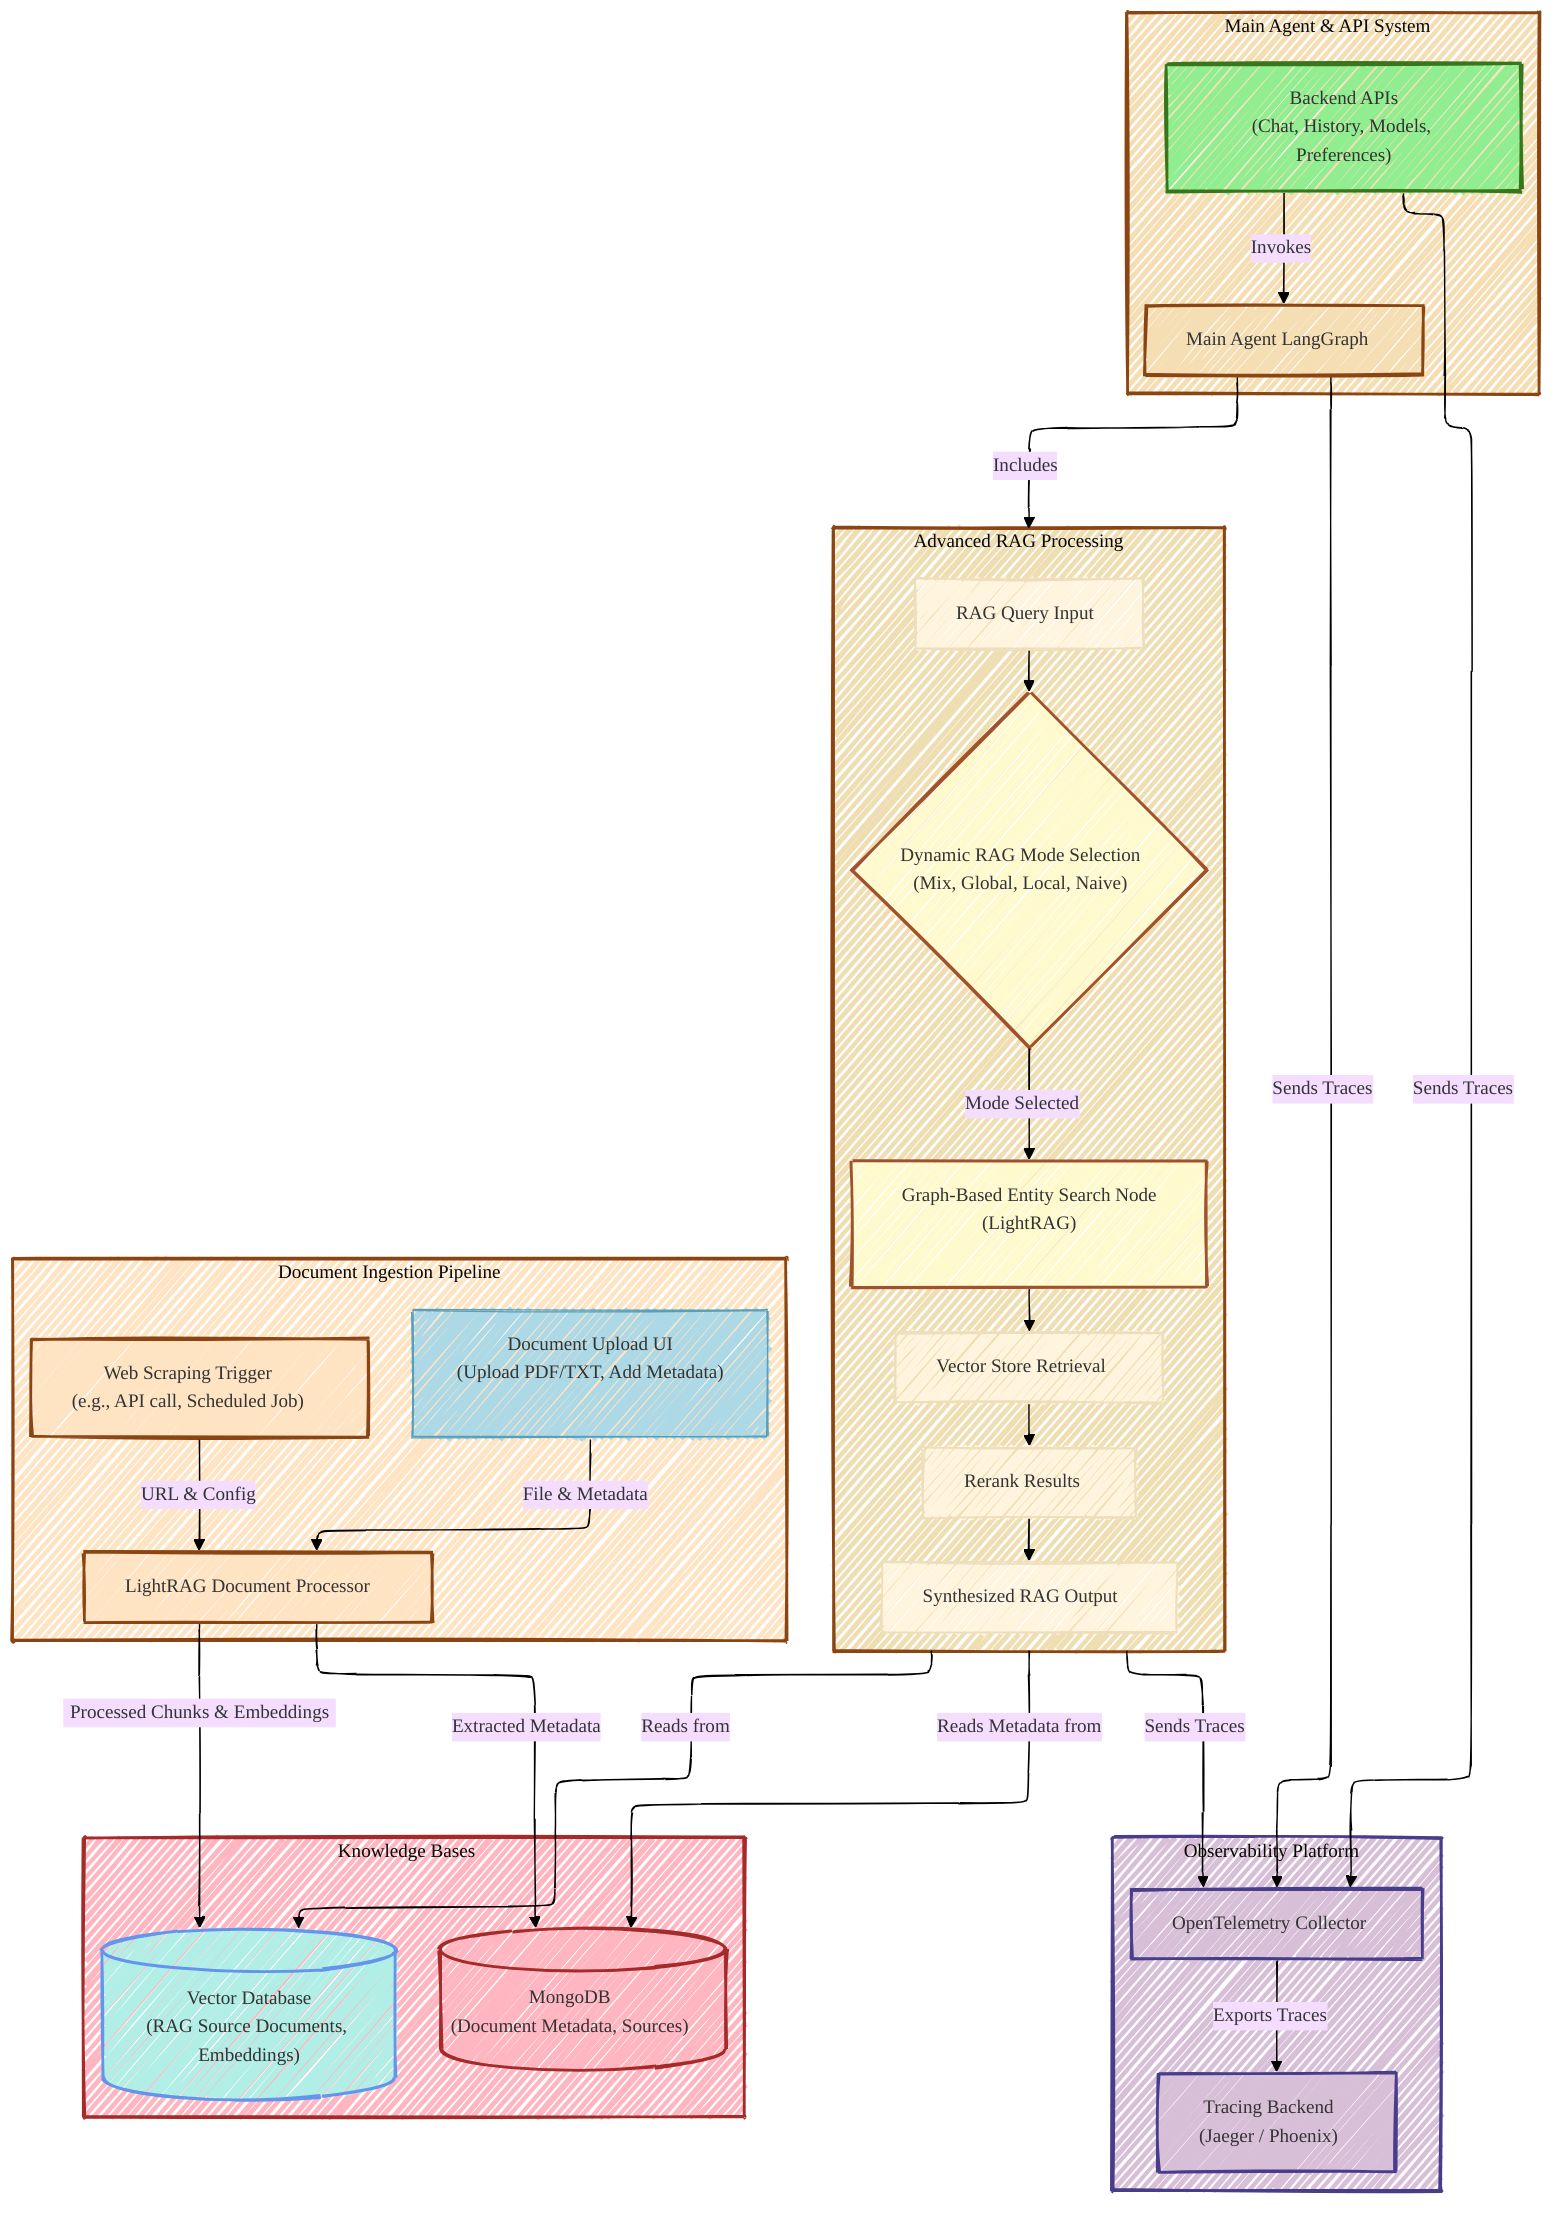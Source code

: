 ---
config:
  layout: elk
  look: handDrawn
  theme: base
  themeVariables:
    fontFamily: ''
    fontSize: 14px
    lineColor: '#000000'
---
flowchart TD
    %% Define styles for nodes
    classDef mainGraph fill:#F5DEB3,stroke:#8B4513,stroke-width:2px;
    classDef advancedRAGNode fill:#FFFACD,stroke:#A0522D,stroke-width:2px 
    classDef observabilityComp fill:#D8BFD8,stroke:#483D8B,stroke-width:2px;
    classDef ingestionComp fill:#FFE4C4,stroke:#8B4513,stroke-width:2px;
    classDef ingestionUI fill:#ADD8E6,stroke:#5A9FB8,stroke-width:1px;
    classDef dbStore fill:#FFB6C1,stroke:#A52A2A,stroke-width:2px;
    classDef vectorStore fill:#B0EEE6,stroke:#6495ED,stroke-width:2px;
    classDef apiEndpoint fill:#C1E1C1,stroke:#38761D,stroke-width:1px;
    classDef backendApiLayer fill:#90EE90,stroke:#38761D,stroke-width:2px;

    %% Observability Platform
    subgraph Observability["Observability Platform"]
        OtelCollector["OpenTelemetry Collector"]
        TracingBackend["Tracing Backend<br/>(Jaeger / Phoenix)"]
        OtelCollector -- Exports Traces --> TracingBackend
    end
    
    %% Main System
    subgraph MainSystem["Main Agent & API System"]
        BackendAPIs["Backend APIs<br/>(Chat, History, Models, Preferences)"]
        MainAgentLangGraph["Main Agent LangGraph"]
    end
    
    %% Advanced RAG Subgraph
    subgraph AdvancedRAG["Advanced RAG Processing"]
        RAG_QueryInput[RAG Query Input]
        DynamicModeSelection{"Dynamic RAG Mode Selection<br/>(Mix, Global, Local, Naive)"}
        GraphEntitySearch["Graph-Based Entity Search Node<br/>(LightRAG)"]
        VectorRetrieval["Vector Store Retrieval"]
        RerankNode["Rerank Results"]
        RAG_Output["Synthesized RAG Output"]
        
        RAG_QueryInput --> DynamicModeSelection
        DynamicModeSelection -- Mode Selected --> GraphEntitySearch
        GraphEntitySearch --> VectorRetrieval
        VectorRetrieval --> RerankNode
        RerankNode --> RAG_Output
    end
    
    %% Document Ingestion Pipeline
    subgraph Ingestion["Document Ingestion Pipeline"]
        IngestionUI["Document Upload UI<br/>(Upload PDF/TXT, Add Metadata)"]
        WebScrapingTrigger["Web Scraping Trigger<br/>(e.g., API call, Scheduled Job)"]
        LightRAG_DocProcessor["LightRAG Document Processor"]
        
        IngestionUI -- File & Metadata --> LightRAG_DocProcessor
        WebScrapingTrigger -- URL & Config --> LightRAG_DocProcessor
    end
    
    %% Knowledge Bases
    subgraph Knowledge["Knowledge Bases"]
        VectorDB_KnowledgeBase[("Vector Database<br/>(RAG Source Documents, Embeddings)")]
        MongoDB_Metadata[("MongoDB<br/>(Document Metadata, Sources)")]
    end
    
    %% Connections between components
    MainAgentLangGraph -- Includes --> AdvancedRAG
    BackendAPIs -- Invokes --> MainAgentLangGraph
    
    %% Tracing connections
    BackendAPIs -- Sends Traces --> OtelCollector
    MainAgentLangGraph -- Sends Traces --> OtelCollector
    AdvancedRAG -- Sends Traces --> OtelCollector
    
    %% Ingestion connections
    LightRAG_DocProcessor -- Processed Chunks & Embeddings --> VectorDB_KnowledgeBase
    LightRAG_DocProcessor -- Extracted Metadata --> MongoDB_Metadata
    
    %% Advanced RAG connections
    AdvancedRAG -- Reads from --> VectorDB_KnowledgeBase
    AdvancedRAG -- Reads Metadata from --> MongoDB_Metadata
    
    %% Apply styles to subgraphs
    style Observability fill:#D8BFD8,stroke:#483D8B,stroke-width:2px
    style MainSystem fill:#F5DEB3,stroke:#8B4513,stroke-width:2px
    style AdvancedRAG fill:#F0DEB3,stroke:#8B4513,stroke-width:2px
    style Ingestion fill:#FFE4C4,stroke:#8B4513,stroke-width:2px
    style Knowledge fill:#FFB6C1,stroke:#A52A2A,stroke-width:2px
    
    %% Apply styles to nodes
    class OtelCollector,TracingBackend observabilityComp
    class BackendAPIs backendApiLayer
    class MainAgentLangGraph mainGraph
    class DynamicModeSelection,GraphEntitySearch advancedRAGNode
    class IngestionUI ingestionUI
    class WebScrapingTrigger,LightRAG_DocProcessor ingestionComp
    class VectorDB_KnowledgeBase vectorStore
    class MongoDB_Metadata dbStore

    %% Apply curved lines using 'basis' interpolation for smooth flow
    %% linkStyle default interpolate basis;